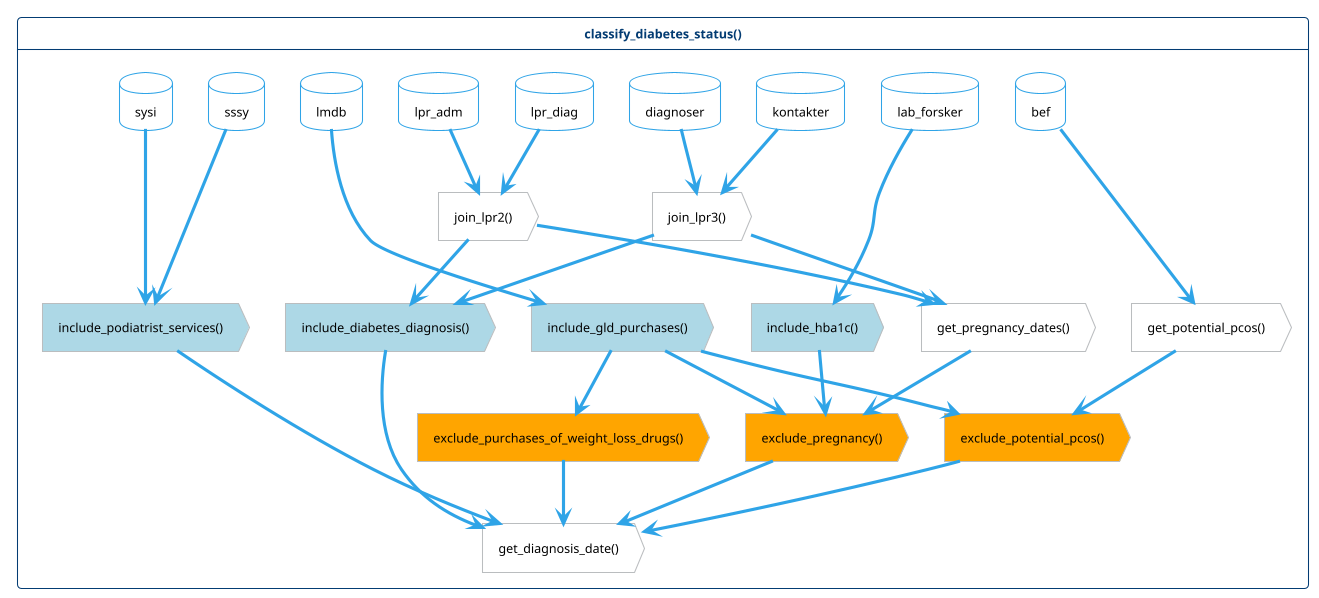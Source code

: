 @startuml function-flow
!theme cerulean-outline
<style>
action {
    FontColor black
}
database {
    FontColor black
}
.inclusion {
    BackgroundColor lightblue
}
.exclusion {
    BackgroundColor orange
}
</style>

hide <<inclusion>> stereotype
hide <<exclusion>> stereotype

card classify_diabetes_status() as cd {
    together {
        database sssy
        database sysi
        database lpr_diag
        database lpr_adm
        database lmdb
        database lab_forsker
        database kontakter
        database diagnoser
        database bef
    }

    action "get_pregnancy_dates()" as pregnancy
    action "get_potential_pcos()" as pcos
    action "get_diagnosis_date()" as diagnosis_date
    action "join_lpr2()" as lpr2
    action "join_lpr3()" as lpr3

    together {
        action "exclude_pregnancy()" as ex_pregnancy <<exclusion>>
        action "exclude_purchases_of_weight_loss_drugs()" as ex_wld <<exclusion>>
        action "exclude_potential_pcos()" as ex_pcos <<exclusion>>
    }

    together {
        action "include_hba1c()" as in_hba1c <<inclusion>>
        action "include_diabetes_diagnosis()" as in_diagnosis <<inclusion>>
        action "include_podiatrist_services()" as in_podiatrist <<inclusion>>
        action "include_gld_purchases()" as in_gld <<inclusion>>
    }

    lpr_diag --> lpr2
    lpr_adm --> lpr2
    kontakter --> lpr3
    diagnoser --> lpr3

    lab_forsker --> in_hba1c
    in_hba1c --> ex_pregnancy

    lpr2 --> pregnancy
    lpr3 --> pregnancy
    pregnancy -> ex_pregnancy

    lpr2 --> in_diagnosis
    lpr3 --> in_diagnosis

    sssy --> in_podiatrist
    sysi --> in_podiatrist
    
    lmdb --> in_gld
    in_gld --> ex_pregnancy
    in_gld --> ex_wld

    bef --> pcos
    in_gld --> ex_pcos
    pcos --> ex_pcos

    ex_wld --> diagnosis_date
    ex_pregnancy --> diagnosis_date
    ex_pcos --> diagnosis_date
    in_podiatrist --> diagnosis_date
    in_diagnosis --> diagnosis_date

}
@enduml
